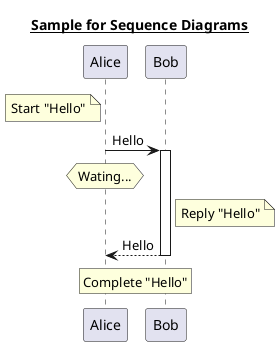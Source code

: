 @startuml
/'
 ' Samples for Sequence Diagrams
 '/
title __Sample for Sequence Diagrams__

note left of Alice: Start "Hello"
Alice -> Bob: Hello
activate Bob
hnote over Alice: Wating...
note right of Bob: Reply "Hello"
Alice <-- Bob: Hello
deactivate Bob
rnote over Alice, Bob: Complete "Hello"

@enduml
